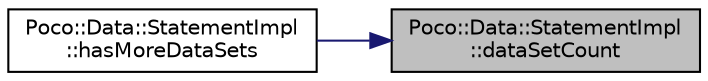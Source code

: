 digraph "Poco::Data::StatementImpl::dataSetCount"
{
 // LATEX_PDF_SIZE
  edge [fontname="Helvetica",fontsize="10",labelfontname="Helvetica",labelfontsize="10"];
  node [fontname="Helvetica",fontsize="10",shape=record];
  rankdir="RL";
  Node1 [label="Poco::Data::StatementImpl\l::dataSetCount",height=0.2,width=0.4,color="black", fillcolor="grey75", style="filled", fontcolor="black",tooltip=" "];
  Node1 -> Node2 [dir="back",color="midnightblue",fontsize="10",style="solid",fontname="Helvetica"];
  Node2 [label="Poco::Data::StatementImpl\l::hasMoreDataSets",height=0.2,width=0.4,color="black", fillcolor="white", style="filled",URL="$classPoco_1_1Data_1_1StatementImpl.html#af044c2dea2e8ba2767b1ad8f0e2e9430",tooltip=" "];
}
